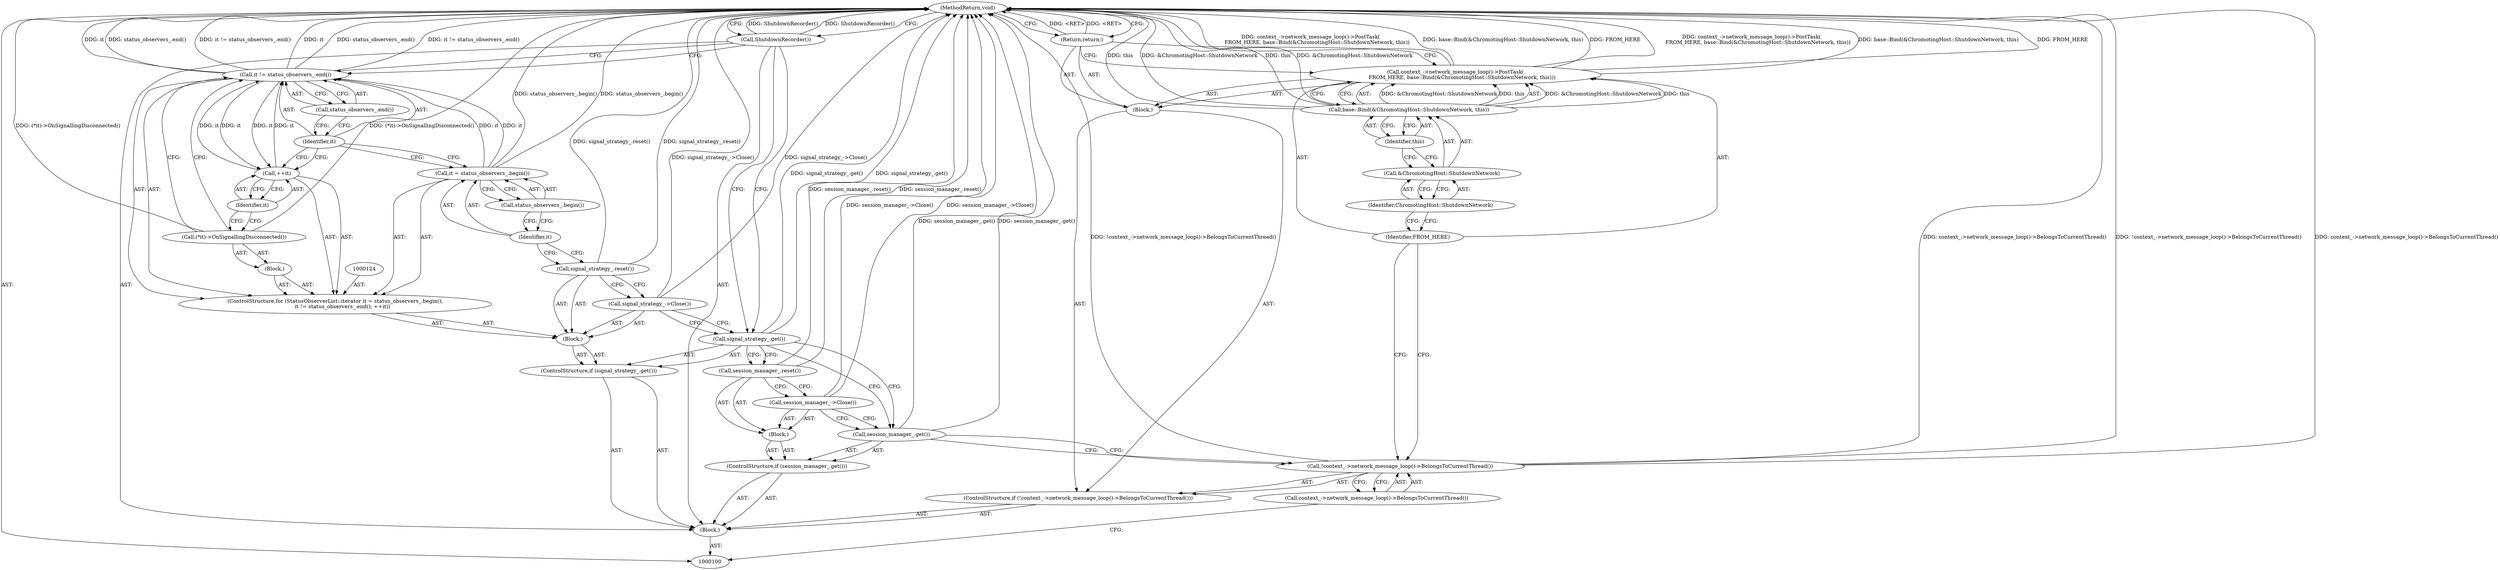 digraph "1_Chrome_a46bcef82b29d30836a0f26226e3d4aca4fa9612_12" {
"1000136" [label="(MethodReturn,void)"];
"1000101" [label="(Block,)"];
"1000118" [label="(ControlStructure,if (signal_strategy_.get()))"];
"1000120" [label="(Block,)"];
"1000119" [label="(Call,signal_strategy_.get())"];
"1000121" [label="(Call,signal_strategy_->Close())"];
"1000122" [label="(Call,signal_strategy_.reset())"];
"1000125" [label="(Call,it = status_observers_.begin())"];
"1000126" [label="(Identifier,it)"];
"1000123" [label="(ControlStructure,for (StatusObserverList::iterator it = status_observers_.begin();\n         it != status_observers_.end(); ++it))"];
"1000127" [label="(Call,status_observers_.begin())"];
"1000130" [label="(Call,status_observers_.end())"];
"1000131" [label="(Call,++it)"];
"1000132" [label="(Identifier,it)"];
"1000133" [label="(Block,)"];
"1000128" [label="(Call,it != status_observers_.end())"];
"1000129" [label="(Identifier,it)"];
"1000134" [label="(Call,(*it)->OnSignallingDisconnected())"];
"1000135" [label="(Call,ShutdownRecorder())"];
"1000102" [label="(ControlStructure,if (!context_->network_message_loop()->BelongsToCurrentThread()))"];
"1000103" [label="(Call,!context_->network_message_loop()->BelongsToCurrentThread())"];
"1000105" [label="(Block,)"];
"1000104" [label="(Call,context_->network_message_loop()->BelongsToCurrentThread())"];
"1000106" [label="(Call,context_->network_message_loop()->PostTask(\n        FROM_HERE, base::Bind(&ChromotingHost::ShutdownNetwork, this)))"];
"1000108" [label="(Call,base::Bind(&ChromotingHost::ShutdownNetwork, this))"];
"1000109" [label="(Call,&ChromotingHost::ShutdownNetwork)"];
"1000110" [label="(Identifier,ChromotingHost::ShutdownNetwork)"];
"1000111" [label="(Identifier,this)"];
"1000107" [label="(Identifier,FROM_HERE)"];
"1000112" [label="(Return,return;)"];
"1000113" [label="(ControlStructure,if (session_manager_.get()))"];
"1000115" [label="(Block,)"];
"1000114" [label="(Call,session_manager_.get())"];
"1000116" [label="(Call,session_manager_->Close())"];
"1000117" [label="(Call,session_manager_.reset())"];
"1000136" -> "1000100"  [label="AST: "];
"1000136" -> "1000112"  [label="CFG: "];
"1000136" -> "1000135"  [label="CFG: "];
"1000117" -> "1000136"  [label="DDG: session_manager_.reset()"];
"1000128" -> "1000136"  [label="DDG: status_observers_.end()"];
"1000128" -> "1000136"  [label="DDG: it != status_observers_.end()"];
"1000128" -> "1000136"  [label="DDG: it"];
"1000106" -> "1000136"  [label="DDG: base::Bind(&ChromotingHost::ShutdownNetwork, this)"];
"1000106" -> "1000136"  [label="DDG: FROM_HERE"];
"1000106" -> "1000136"  [label="DDG: context_->network_message_loop()->PostTask(\n        FROM_HERE, base::Bind(&ChromotingHost::ShutdownNetwork, this))"];
"1000103" -> "1000136"  [label="DDG: context_->network_message_loop()->BelongsToCurrentThread()"];
"1000103" -> "1000136"  [label="DDG: !context_->network_message_loop()->BelongsToCurrentThread()"];
"1000114" -> "1000136"  [label="DDG: session_manager_.get()"];
"1000121" -> "1000136"  [label="DDG: signal_strategy_->Close()"];
"1000125" -> "1000136"  [label="DDG: status_observers_.begin()"];
"1000135" -> "1000136"  [label="DDG: ShutdownRecorder()"];
"1000122" -> "1000136"  [label="DDG: signal_strategy_.reset()"];
"1000119" -> "1000136"  [label="DDG: signal_strategy_.get()"];
"1000134" -> "1000136"  [label="DDG: (*it)->OnSignallingDisconnected()"];
"1000108" -> "1000136"  [label="DDG: this"];
"1000108" -> "1000136"  [label="DDG: &ChromotingHost::ShutdownNetwork"];
"1000116" -> "1000136"  [label="DDG: session_manager_->Close()"];
"1000112" -> "1000136"  [label="DDG: <RET>"];
"1000101" -> "1000100"  [label="AST: "];
"1000102" -> "1000101"  [label="AST: "];
"1000113" -> "1000101"  [label="AST: "];
"1000118" -> "1000101"  [label="AST: "];
"1000135" -> "1000101"  [label="AST: "];
"1000118" -> "1000101"  [label="AST: "];
"1000119" -> "1000118"  [label="AST: "];
"1000120" -> "1000118"  [label="AST: "];
"1000120" -> "1000118"  [label="AST: "];
"1000121" -> "1000120"  [label="AST: "];
"1000122" -> "1000120"  [label="AST: "];
"1000123" -> "1000120"  [label="AST: "];
"1000119" -> "1000118"  [label="AST: "];
"1000119" -> "1000117"  [label="CFG: "];
"1000119" -> "1000114"  [label="CFG: "];
"1000121" -> "1000119"  [label="CFG: "];
"1000135" -> "1000119"  [label="CFG: "];
"1000119" -> "1000136"  [label="DDG: signal_strategy_.get()"];
"1000121" -> "1000120"  [label="AST: "];
"1000121" -> "1000119"  [label="CFG: "];
"1000122" -> "1000121"  [label="CFG: "];
"1000121" -> "1000136"  [label="DDG: signal_strategy_->Close()"];
"1000122" -> "1000120"  [label="AST: "];
"1000122" -> "1000121"  [label="CFG: "];
"1000126" -> "1000122"  [label="CFG: "];
"1000122" -> "1000136"  [label="DDG: signal_strategy_.reset()"];
"1000125" -> "1000123"  [label="AST: "];
"1000125" -> "1000127"  [label="CFG: "];
"1000126" -> "1000125"  [label="AST: "];
"1000127" -> "1000125"  [label="AST: "];
"1000129" -> "1000125"  [label="CFG: "];
"1000125" -> "1000136"  [label="DDG: status_observers_.begin()"];
"1000125" -> "1000128"  [label="DDG: it"];
"1000126" -> "1000125"  [label="AST: "];
"1000126" -> "1000122"  [label="CFG: "];
"1000127" -> "1000126"  [label="CFG: "];
"1000123" -> "1000120"  [label="AST: "];
"1000124" -> "1000123"  [label="AST: "];
"1000125" -> "1000123"  [label="AST: "];
"1000128" -> "1000123"  [label="AST: "];
"1000131" -> "1000123"  [label="AST: "];
"1000133" -> "1000123"  [label="AST: "];
"1000127" -> "1000125"  [label="AST: "];
"1000127" -> "1000126"  [label="CFG: "];
"1000125" -> "1000127"  [label="CFG: "];
"1000130" -> "1000128"  [label="AST: "];
"1000130" -> "1000129"  [label="CFG: "];
"1000128" -> "1000130"  [label="CFG: "];
"1000131" -> "1000123"  [label="AST: "];
"1000131" -> "1000132"  [label="CFG: "];
"1000132" -> "1000131"  [label="AST: "];
"1000129" -> "1000131"  [label="CFG: "];
"1000131" -> "1000128"  [label="DDG: it"];
"1000128" -> "1000131"  [label="DDG: it"];
"1000132" -> "1000131"  [label="AST: "];
"1000132" -> "1000134"  [label="CFG: "];
"1000131" -> "1000132"  [label="CFG: "];
"1000133" -> "1000123"  [label="AST: "];
"1000134" -> "1000133"  [label="AST: "];
"1000128" -> "1000123"  [label="AST: "];
"1000128" -> "1000130"  [label="CFG: "];
"1000129" -> "1000128"  [label="AST: "];
"1000130" -> "1000128"  [label="AST: "];
"1000134" -> "1000128"  [label="CFG: "];
"1000135" -> "1000128"  [label="CFG: "];
"1000128" -> "1000136"  [label="DDG: status_observers_.end()"];
"1000128" -> "1000136"  [label="DDG: it != status_observers_.end()"];
"1000128" -> "1000136"  [label="DDG: it"];
"1000125" -> "1000128"  [label="DDG: it"];
"1000131" -> "1000128"  [label="DDG: it"];
"1000128" -> "1000131"  [label="DDG: it"];
"1000129" -> "1000128"  [label="AST: "];
"1000129" -> "1000125"  [label="CFG: "];
"1000129" -> "1000131"  [label="CFG: "];
"1000130" -> "1000129"  [label="CFG: "];
"1000134" -> "1000133"  [label="AST: "];
"1000134" -> "1000128"  [label="CFG: "];
"1000132" -> "1000134"  [label="CFG: "];
"1000134" -> "1000136"  [label="DDG: (*it)->OnSignallingDisconnected()"];
"1000135" -> "1000101"  [label="AST: "];
"1000135" -> "1000128"  [label="CFG: "];
"1000135" -> "1000119"  [label="CFG: "];
"1000136" -> "1000135"  [label="CFG: "];
"1000135" -> "1000136"  [label="DDG: ShutdownRecorder()"];
"1000102" -> "1000101"  [label="AST: "];
"1000103" -> "1000102"  [label="AST: "];
"1000105" -> "1000102"  [label="AST: "];
"1000103" -> "1000102"  [label="AST: "];
"1000103" -> "1000104"  [label="CFG: "];
"1000104" -> "1000103"  [label="AST: "];
"1000107" -> "1000103"  [label="CFG: "];
"1000114" -> "1000103"  [label="CFG: "];
"1000103" -> "1000136"  [label="DDG: context_->network_message_loop()->BelongsToCurrentThread()"];
"1000103" -> "1000136"  [label="DDG: !context_->network_message_loop()->BelongsToCurrentThread()"];
"1000105" -> "1000102"  [label="AST: "];
"1000106" -> "1000105"  [label="AST: "];
"1000112" -> "1000105"  [label="AST: "];
"1000104" -> "1000103"  [label="AST: "];
"1000104" -> "1000100"  [label="CFG: "];
"1000103" -> "1000104"  [label="CFG: "];
"1000106" -> "1000105"  [label="AST: "];
"1000106" -> "1000108"  [label="CFG: "];
"1000107" -> "1000106"  [label="AST: "];
"1000108" -> "1000106"  [label="AST: "];
"1000112" -> "1000106"  [label="CFG: "];
"1000106" -> "1000136"  [label="DDG: base::Bind(&ChromotingHost::ShutdownNetwork, this)"];
"1000106" -> "1000136"  [label="DDG: FROM_HERE"];
"1000106" -> "1000136"  [label="DDG: context_->network_message_loop()->PostTask(\n        FROM_HERE, base::Bind(&ChromotingHost::ShutdownNetwork, this))"];
"1000108" -> "1000106"  [label="DDG: &ChromotingHost::ShutdownNetwork"];
"1000108" -> "1000106"  [label="DDG: this"];
"1000108" -> "1000106"  [label="AST: "];
"1000108" -> "1000111"  [label="CFG: "];
"1000109" -> "1000108"  [label="AST: "];
"1000111" -> "1000108"  [label="AST: "];
"1000106" -> "1000108"  [label="CFG: "];
"1000108" -> "1000136"  [label="DDG: this"];
"1000108" -> "1000136"  [label="DDG: &ChromotingHost::ShutdownNetwork"];
"1000108" -> "1000106"  [label="DDG: &ChromotingHost::ShutdownNetwork"];
"1000108" -> "1000106"  [label="DDG: this"];
"1000109" -> "1000108"  [label="AST: "];
"1000109" -> "1000110"  [label="CFG: "];
"1000110" -> "1000109"  [label="AST: "];
"1000111" -> "1000109"  [label="CFG: "];
"1000110" -> "1000109"  [label="AST: "];
"1000110" -> "1000107"  [label="CFG: "];
"1000109" -> "1000110"  [label="CFG: "];
"1000111" -> "1000108"  [label="AST: "];
"1000111" -> "1000109"  [label="CFG: "];
"1000108" -> "1000111"  [label="CFG: "];
"1000107" -> "1000106"  [label="AST: "];
"1000107" -> "1000103"  [label="CFG: "];
"1000110" -> "1000107"  [label="CFG: "];
"1000112" -> "1000105"  [label="AST: "];
"1000112" -> "1000106"  [label="CFG: "];
"1000136" -> "1000112"  [label="CFG: "];
"1000112" -> "1000136"  [label="DDG: <RET>"];
"1000113" -> "1000101"  [label="AST: "];
"1000114" -> "1000113"  [label="AST: "];
"1000115" -> "1000113"  [label="AST: "];
"1000115" -> "1000113"  [label="AST: "];
"1000116" -> "1000115"  [label="AST: "];
"1000117" -> "1000115"  [label="AST: "];
"1000114" -> "1000113"  [label="AST: "];
"1000114" -> "1000103"  [label="CFG: "];
"1000116" -> "1000114"  [label="CFG: "];
"1000119" -> "1000114"  [label="CFG: "];
"1000114" -> "1000136"  [label="DDG: session_manager_.get()"];
"1000116" -> "1000115"  [label="AST: "];
"1000116" -> "1000114"  [label="CFG: "];
"1000117" -> "1000116"  [label="CFG: "];
"1000116" -> "1000136"  [label="DDG: session_manager_->Close()"];
"1000117" -> "1000115"  [label="AST: "];
"1000117" -> "1000116"  [label="CFG: "];
"1000119" -> "1000117"  [label="CFG: "];
"1000117" -> "1000136"  [label="DDG: session_manager_.reset()"];
}
